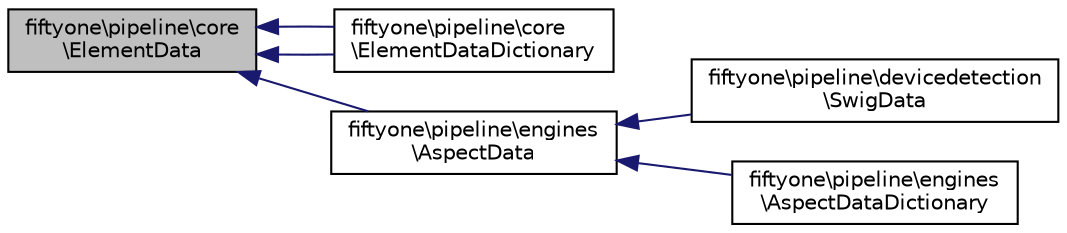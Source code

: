digraph "fiftyone\pipeline\core\ElementData"
{
 // LATEX_PDF_SIZE
  bgcolor="transparent";
  edge [fontname="Helvetica",fontsize="10",labelfontname="Helvetica",labelfontsize="10"];
  node [fontname="Helvetica",fontsize="10",shape=record];
  rankdir="LR";
  Node0 [label="fiftyone\\pipeline\\core\l\\ElementData",height=0.2,width=0.4,color="black", fillcolor="grey75", style="filled", fontcolor="black",tooltip="Stores information created by a FlowElement based on FlowData."];
  Node0 -> Node1 [dir="back",color="midnightblue",fontsize="10",style="solid",fontname="Helvetica"];
  Node1 [label="fiftyone\\pipeline\\core\l\\ElementDataDictionary",height=0.2,width=0.4,color="black",URL="$classfiftyone_1_1pipeline_1_1core_1_1_element_data_dictionary.html",tooltip="An extension of ElementData with dictionary object storage / lookup."];
  Node0 -> Node1 [dir="back",color="midnightblue",fontsize="10",style="solid",fontname="Helvetica"];
  Node0 -> Node2 [dir="back",color="midnightblue",fontsize="10",style="solid",fontname="Helvetica"];
  Node2 [label="fiftyone\\pipeline\\engines\l\\AspectData",height=0.2,width=0.4,color="black",URL="$classfiftyone_1_1pipeline_1_1engines_1_1_aspect_data.html",tooltip="aspectData extends elementData by adding the option of a missing property service It also allows prop..."];
  Node2 -> Node3 [dir="back",color="midnightblue",fontsize="10",style="solid",fontname="Helvetica"];
  Node3 [label="fiftyone\\pipeline\\devicedetection\l\\SwigData",height=0.2,width=0.4,color="black",URL="$classfiftyone_1_1pipeline_1_1devicedetection_1_1_swig_data.html",tooltip=" "];
  Node2 -> Node4 [dir="back",color="midnightblue",fontsize="10",style="solid",fontname="Helvetica"];
  Node4 [label="fiftyone\\pipeline\\engines\l\\AspectDataDictionary",height=0.2,width=0.4,color="black",URL="$classfiftyone_1_1pipeline_1_1engines_1_1_aspect_data_dictionary.html",tooltip="aspectData class extension that stores content as an array Similar to elementDataDictionary in the Pi..."];
}
